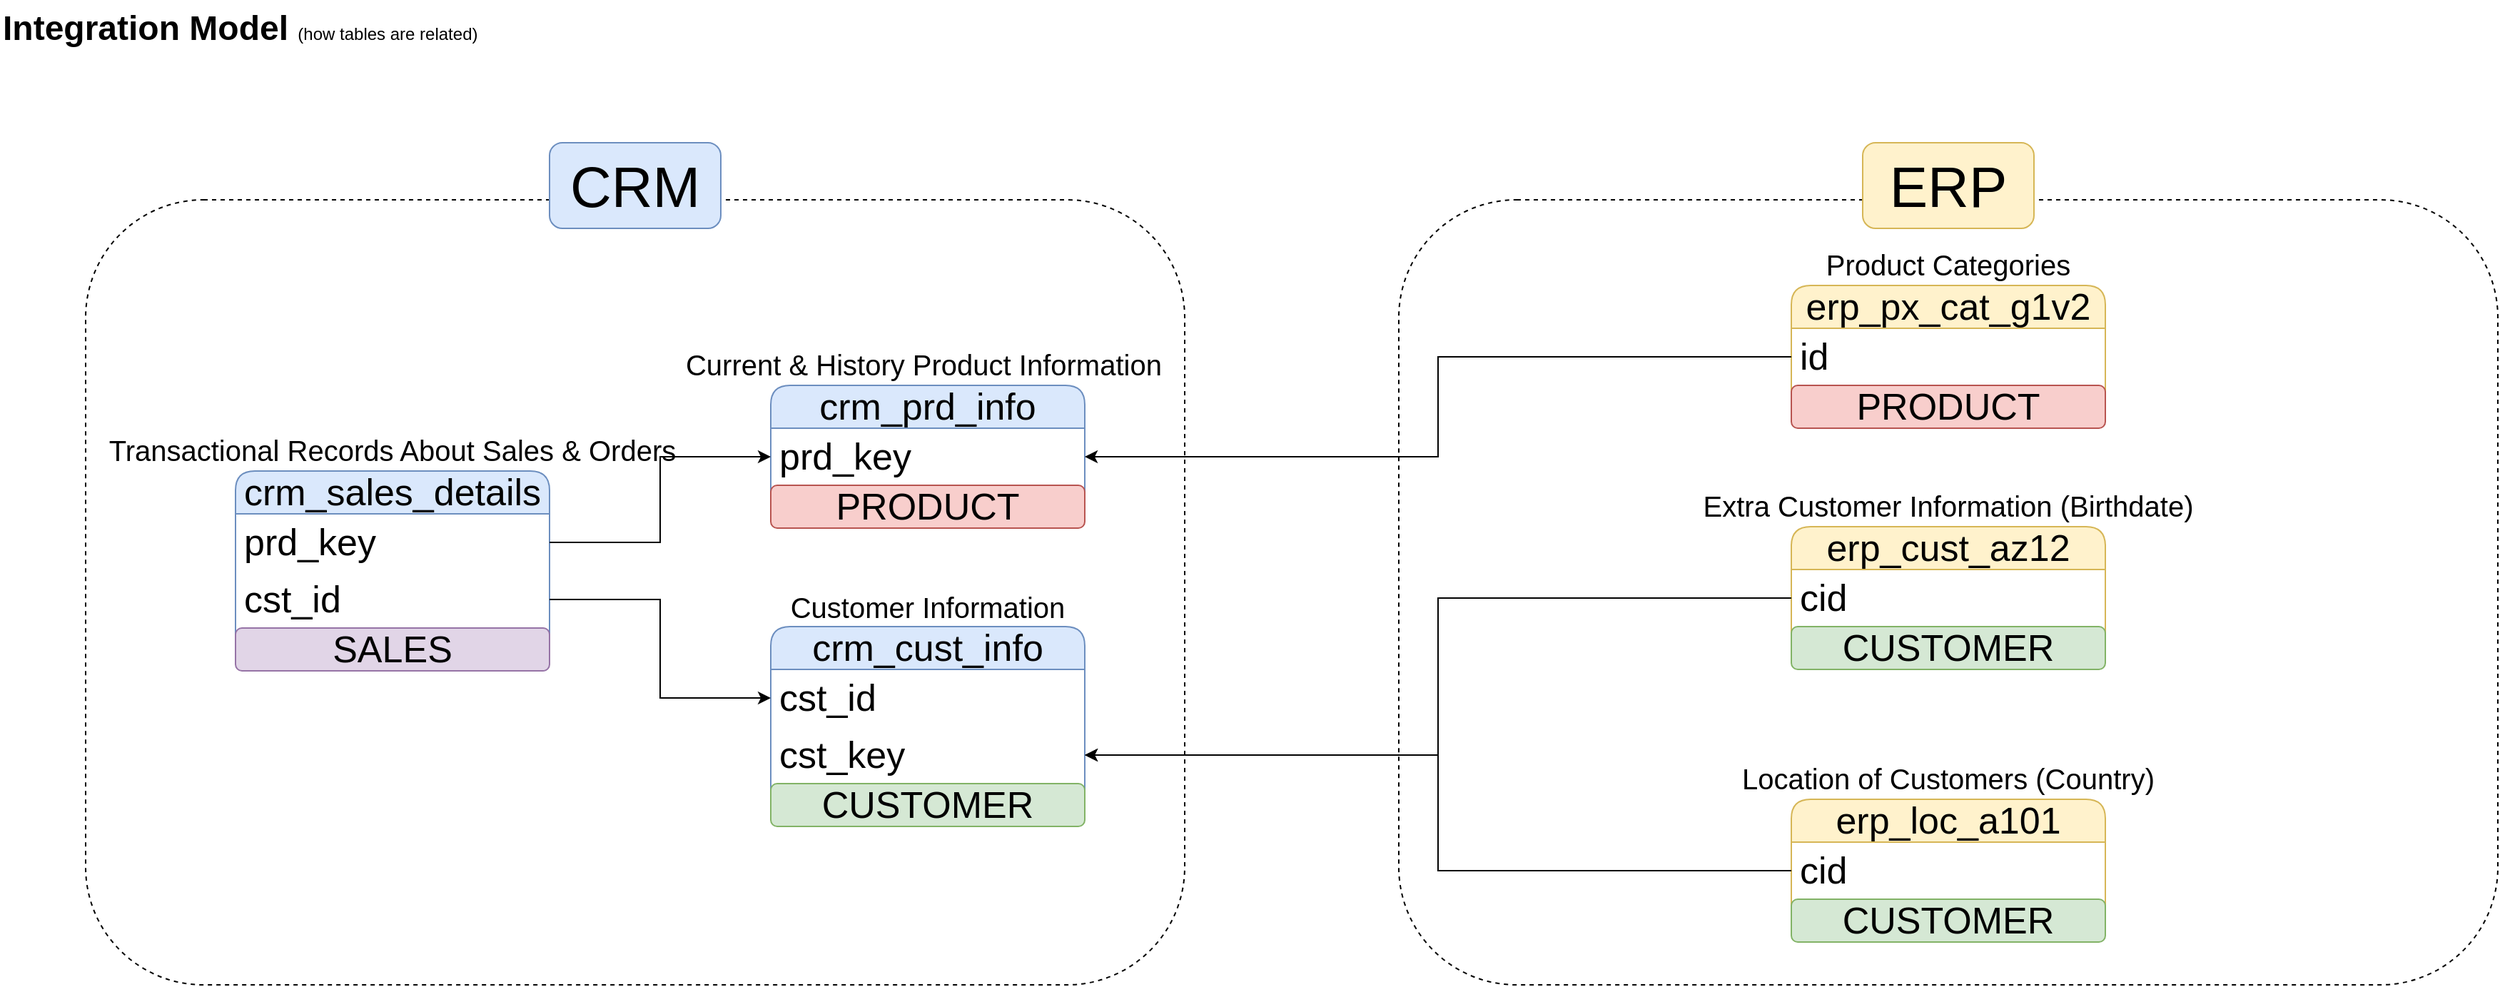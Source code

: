 <mxfile version="26.0.16">
  <diagram name="Page-1" id="YGBjO8BZXdq6xYoxHCgn">
    <mxGraphModel dx="574" dy="1296" grid="1" gridSize="10" guides="1" tooltips="1" connect="1" arrows="1" fold="1" page="1" pageScale="1" pageWidth="1200" pageHeight="1920" math="0" shadow="0">
      <root>
        <mxCell id="0" />
        <mxCell id="1" parent="0" />
        <mxCell id="Hf5p3ycwMOSBrdqCFeM3-38" value="" style="rounded=1;whiteSpace=wrap;html=1;fillColor=none;dashed=1;" parent="1" vertex="1">
          <mxGeometry x="1300" y="180" width="770" height="550" as="geometry" />
        </mxCell>
        <mxCell id="Hf5p3ycwMOSBrdqCFeM3-40" value="" style="rounded=1;whiteSpace=wrap;html=1;fillColor=none;dashed=1;" parent="1" vertex="1">
          <mxGeometry x="2220" y="180" width="770" height="550" as="geometry" />
        </mxCell>
        <mxCell id="Hf5p3ycwMOSBrdqCFeM3-2" value="&lt;font style=&quot;font-weight: bold; font-size: 24px;&quot;&gt;Integration Model &lt;/font&gt;&lt;font style=&quot;&quot;&gt;(how tables are related)&lt;/font&gt;" style="text;html=1;align=left;verticalAlign=middle;resizable=0;points=[];autosize=1;strokeColor=none;fillColor=none;" parent="1" vertex="1">
          <mxGeometry x="1240" y="40" width="360" height="40" as="geometry" />
        </mxCell>
        <mxCell id="Hf5p3ycwMOSBrdqCFeM3-7" value="crm_cust_info" style="swimlane;fontStyle=0;childLayout=stackLayout;horizontal=1;startSize=30;horizontalStack=0;resizeParent=1;resizeParentMax=0;resizeLast=0;collapsible=1;marginBottom=0;whiteSpace=wrap;html=1;rounded=1;fillColor=#dae8fc;strokeColor=#6c8ebf;fontSize=26;" parent="1" vertex="1">
          <mxGeometry x="1780" y="479" width="220" height="140" as="geometry" />
        </mxCell>
        <mxCell id="Hf5p3ycwMOSBrdqCFeM3-8" value="cst_id" style="text;strokeColor=none;fillColor=none;align=left;verticalAlign=middle;spacingLeft=4;spacingRight=4;overflow=hidden;points=[[0,0.5],[1,0.5]];portConstraint=eastwest;rotatable=0;whiteSpace=wrap;html=1;fontSize=26;" parent="Hf5p3ycwMOSBrdqCFeM3-7" vertex="1">
          <mxGeometry y="30" width="220" height="40" as="geometry" />
        </mxCell>
        <mxCell id="Hf5p3ycwMOSBrdqCFeM3-25" value="cst_key" style="text;strokeColor=none;fillColor=none;align=left;verticalAlign=middle;spacingLeft=4;spacingRight=4;overflow=hidden;points=[[0,0.5],[1,0.5]];portConstraint=eastwest;rotatable=0;whiteSpace=wrap;html=1;fontSize=26;" parent="Hf5p3ycwMOSBrdqCFeM3-7" vertex="1">
          <mxGeometry y="70" width="220" height="40" as="geometry" />
        </mxCell>
        <mxCell id="pZFDSjopoaZwiB5x_bsH-10" value="&lt;span style=&quot;font-size: 26px;&quot;&gt;CUSTOMER&lt;/span&gt;" style="rounded=1;whiteSpace=wrap;html=1;fillColor=#d5e8d4;strokeColor=#82b366;" vertex="1" parent="Hf5p3ycwMOSBrdqCFeM3-7">
          <mxGeometry y="110" width="220" height="30" as="geometry" />
        </mxCell>
        <mxCell id="Hf5p3ycwMOSBrdqCFeM3-11" value="&lt;font style=&quot;font-size: 20px;&quot;&gt;Customer Information&lt;/font&gt;" style="text;html=1;align=center;verticalAlign=middle;whiteSpace=wrap;rounded=0;" parent="1" vertex="1">
          <mxGeometry x="1780" y="450" width="220" height="30" as="geometry" />
        </mxCell>
        <mxCell id="Hf5p3ycwMOSBrdqCFeM3-12" value="crm_prd_info" style="swimlane;fontStyle=0;childLayout=stackLayout;horizontal=1;startSize=30;horizontalStack=0;resizeParent=1;resizeParentMax=0;resizeLast=0;collapsible=1;marginBottom=0;whiteSpace=wrap;html=1;rounded=1;fillColor=#dae8fc;strokeColor=#6c8ebf;fontSize=26;" parent="1" vertex="1">
          <mxGeometry x="1780" y="310" width="220" height="100" as="geometry" />
        </mxCell>
        <mxCell id="Hf5p3ycwMOSBrdqCFeM3-13" value="prd_key" style="text;strokeColor=none;fillColor=none;align=left;verticalAlign=middle;spacingLeft=4;spacingRight=4;overflow=hidden;points=[[0,0.5],[1,0.5]];portConstraint=eastwest;rotatable=0;whiteSpace=wrap;html=1;fontSize=26;" parent="Hf5p3ycwMOSBrdqCFeM3-12" vertex="1">
          <mxGeometry y="30" width="220" height="40" as="geometry" />
        </mxCell>
        <mxCell id="pZFDSjopoaZwiB5x_bsH-8" value="&lt;font style=&quot;font-size: 26px;&quot;&gt;PRODUCT&lt;/font&gt;" style="rounded=1;whiteSpace=wrap;html=1;fillColor=#f8cecc;strokeColor=#b85450;" vertex="1" parent="Hf5p3ycwMOSBrdqCFeM3-12">
          <mxGeometry y="70" width="220" height="30" as="geometry" />
        </mxCell>
        <mxCell id="Hf5p3ycwMOSBrdqCFeM3-14" value="&lt;font style=&quot;font-size: 20px;&quot;&gt;Current &amp;amp; History Product Information&amp;nbsp;&lt;/font&gt;" style="text;html=1;align=center;verticalAlign=middle;whiteSpace=wrap;rounded=0;" parent="1" vertex="1">
          <mxGeometry x="1710" y="280" width="360" height="30" as="geometry" />
        </mxCell>
        <mxCell id="Hf5p3ycwMOSBrdqCFeM3-15" value="crm_sales_details" style="swimlane;fontStyle=0;childLayout=stackLayout;horizontal=1;startSize=30;horizontalStack=0;resizeParent=1;resizeParentMax=0;resizeLast=0;collapsible=1;marginBottom=0;whiteSpace=wrap;html=1;rounded=1;fillColor=#dae8fc;strokeColor=#6c8ebf;fontSize=26;" parent="1" vertex="1">
          <mxGeometry x="1405" y="370" width="220" height="140" as="geometry" />
        </mxCell>
        <mxCell id="Hf5p3ycwMOSBrdqCFeM3-16" value="prd_key" style="text;strokeColor=none;fillColor=none;align=left;verticalAlign=middle;spacingLeft=4;spacingRight=4;overflow=hidden;points=[[0,0.5],[1,0.5]];portConstraint=eastwest;rotatable=0;whiteSpace=wrap;html=1;fontSize=26;" parent="Hf5p3ycwMOSBrdqCFeM3-15" vertex="1">
          <mxGeometry y="30" width="220" height="40" as="geometry" />
        </mxCell>
        <mxCell id="Hf5p3ycwMOSBrdqCFeM3-19" value="cst_id" style="text;strokeColor=none;fillColor=none;align=left;verticalAlign=middle;spacingLeft=4;spacingRight=4;overflow=hidden;points=[[0,0.5],[1,0.5]];portConstraint=eastwest;rotatable=0;whiteSpace=wrap;html=1;fontSize=26;" parent="Hf5p3ycwMOSBrdqCFeM3-15" vertex="1">
          <mxGeometry y="70" width="220" height="40" as="geometry" />
        </mxCell>
        <mxCell id="pZFDSjopoaZwiB5x_bsH-13" value="&lt;span style=&quot;font-size: 26px;&quot;&gt;SALES&lt;/span&gt;" style="rounded=1;whiteSpace=wrap;html=1;fillColor=#e1d5e7;strokeColor=#9673a6;" vertex="1" parent="Hf5p3ycwMOSBrdqCFeM3-15">
          <mxGeometry y="110" width="220" height="30" as="geometry" />
        </mxCell>
        <mxCell id="Hf5p3ycwMOSBrdqCFeM3-17" value="&lt;font style=&quot;font-size: 20px;&quot;&gt;Transactional Records About Sales &amp;amp; Orders&lt;/font&gt;" style="text;html=1;align=center;verticalAlign=middle;whiteSpace=wrap;rounded=0;" parent="1" vertex="1">
          <mxGeometry x="1310" y="340" width="410" height="30" as="geometry" />
        </mxCell>
        <mxCell id="Hf5p3ycwMOSBrdqCFeM3-20" style="edgeStyle=orthogonalEdgeStyle;rounded=0;orthogonalLoop=1;jettySize=auto;html=1;entryX=0;entryY=0.5;entryDx=0;entryDy=0;exitX=1;exitY=0.5;exitDx=0;exitDy=0;" parent="1" source="Hf5p3ycwMOSBrdqCFeM3-19" target="Hf5p3ycwMOSBrdqCFeM3-8" edge="1">
          <mxGeometry relative="1" as="geometry" />
        </mxCell>
        <mxCell id="Hf5p3ycwMOSBrdqCFeM3-21" style="edgeStyle=orthogonalEdgeStyle;rounded=0;orthogonalLoop=1;jettySize=auto;html=1;entryX=0;entryY=0.5;entryDx=0;entryDy=0;" parent="1" source="Hf5p3ycwMOSBrdqCFeM3-16" target="Hf5p3ycwMOSBrdqCFeM3-13" edge="1">
          <mxGeometry relative="1" as="geometry" />
        </mxCell>
        <mxCell id="Hf5p3ycwMOSBrdqCFeM3-22" value="erp_cust_az12" style="swimlane;fontStyle=0;childLayout=stackLayout;horizontal=1;startSize=30;horizontalStack=0;resizeParent=1;resizeParentMax=0;resizeLast=0;collapsible=1;marginBottom=0;whiteSpace=wrap;html=1;rounded=1;fillColor=#fff2cc;strokeColor=#d6b656;fontSize=26;" parent="1" vertex="1">
          <mxGeometry x="2495" y="409" width="220" height="100" as="geometry" />
        </mxCell>
        <mxCell id="Hf5p3ycwMOSBrdqCFeM3-23" value="cid" style="text;strokeColor=none;fillColor=none;align=left;verticalAlign=middle;spacingLeft=4;spacingRight=4;overflow=hidden;points=[[0,0.5],[1,0.5]];portConstraint=eastwest;rotatable=0;whiteSpace=wrap;html=1;fontSize=26;" parent="Hf5p3ycwMOSBrdqCFeM3-22" vertex="1">
          <mxGeometry y="30" width="220" height="40" as="geometry" />
        </mxCell>
        <mxCell id="pZFDSjopoaZwiB5x_bsH-11" value="&lt;span style=&quot;font-size: 26px;&quot;&gt;CUSTOMER&lt;/span&gt;" style="rounded=1;whiteSpace=wrap;html=1;fillColor=#d5e8d4;strokeColor=#82b366;" vertex="1" parent="Hf5p3ycwMOSBrdqCFeM3-22">
          <mxGeometry y="70" width="220" height="30" as="geometry" />
        </mxCell>
        <mxCell id="Hf5p3ycwMOSBrdqCFeM3-24" value="&lt;font style=&quot;font-size: 20px;&quot;&gt;Extra Customer Information (Birthdate)&lt;/font&gt;" style="text;html=1;align=center;verticalAlign=middle;whiteSpace=wrap;rounded=0;" parent="1" vertex="1">
          <mxGeometry x="2420" y="379" width="370" height="30" as="geometry" />
        </mxCell>
        <mxCell id="Hf5p3ycwMOSBrdqCFeM3-26" style="edgeStyle=orthogonalEdgeStyle;rounded=0;orthogonalLoop=1;jettySize=auto;html=1;entryX=1;entryY=0.5;entryDx=0;entryDy=0;" parent="1" source="Hf5p3ycwMOSBrdqCFeM3-23" target="Hf5p3ycwMOSBrdqCFeM3-25" edge="1">
          <mxGeometry relative="1" as="geometry" />
        </mxCell>
        <mxCell id="Hf5p3ycwMOSBrdqCFeM3-27" value="erp_loc_a101" style="swimlane;fontStyle=0;childLayout=stackLayout;horizontal=1;startSize=30;horizontalStack=0;resizeParent=1;resizeParentMax=0;resizeLast=0;collapsible=1;marginBottom=0;whiteSpace=wrap;html=1;rounded=1;fillColor=#fff2cc;strokeColor=#d6b656;fontSize=26;" parent="1" vertex="1">
          <mxGeometry x="2495" y="600" width="220" height="100" as="geometry" />
        </mxCell>
        <mxCell id="Hf5p3ycwMOSBrdqCFeM3-28" value="cid" style="text;strokeColor=none;fillColor=none;align=left;verticalAlign=middle;spacingLeft=4;spacingRight=4;overflow=hidden;points=[[0,0.5],[1,0.5]];portConstraint=eastwest;rotatable=0;whiteSpace=wrap;html=1;fontSize=26;" parent="Hf5p3ycwMOSBrdqCFeM3-27" vertex="1">
          <mxGeometry y="30" width="220" height="40" as="geometry" />
        </mxCell>
        <mxCell id="pZFDSjopoaZwiB5x_bsH-12" value="&lt;span style=&quot;font-size: 26px;&quot;&gt;CUSTOMER&lt;/span&gt;" style="rounded=1;whiteSpace=wrap;html=1;fillColor=#d5e8d4;strokeColor=#82b366;" vertex="1" parent="Hf5p3ycwMOSBrdqCFeM3-27">
          <mxGeometry y="70" width="220" height="30" as="geometry" />
        </mxCell>
        <mxCell id="Hf5p3ycwMOSBrdqCFeM3-29" value="&lt;font style=&quot;font-size: 20px;&quot;&gt;Location of Customers (Country)&lt;/font&gt;" style="text;html=1;align=center;verticalAlign=middle;whiteSpace=wrap;rounded=0;" parent="1" vertex="1">
          <mxGeometry x="2420" y="570" width="370" height="30" as="geometry" />
        </mxCell>
        <mxCell id="Hf5p3ycwMOSBrdqCFeM3-30" style="edgeStyle=orthogonalEdgeStyle;rounded=0;orthogonalLoop=1;jettySize=auto;html=1;entryX=1;entryY=0.5;entryDx=0;entryDy=0;" parent="1" source="Hf5p3ycwMOSBrdqCFeM3-28" target="Hf5p3ycwMOSBrdqCFeM3-25" edge="1">
          <mxGeometry relative="1" as="geometry" />
        </mxCell>
        <mxCell id="Hf5p3ycwMOSBrdqCFeM3-34" value="erp_px_cat_g1v2" style="swimlane;fontStyle=0;childLayout=stackLayout;horizontal=1;startSize=30;horizontalStack=0;resizeParent=1;resizeParentMax=0;resizeLast=0;collapsible=1;marginBottom=0;whiteSpace=wrap;html=1;rounded=1;fillColor=#fff2cc;strokeColor=#d6b656;fontSize=26;" parent="1" vertex="1">
          <mxGeometry x="2495" y="240" width="220" height="100" as="geometry" />
        </mxCell>
        <mxCell id="Hf5p3ycwMOSBrdqCFeM3-35" value="id" style="text;strokeColor=none;fillColor=none;align=left;verticalAlign=middle;spacingLeft=4;spacingRight=4;overflow=hidden;points=[[0,0.5],[1,0.5]];portConstraint=eastwest;rotatable=0;whiteSpace=wrap;html=1;fontSize=26;" parent="Hf5p3ycwMOSBrdqCFeM3-34" vertex="1">
          <mxGeometry y="30" width="220" height="40" as="geometry" />
        </mxCell>
        <mxCell id="pZFDSjopoaZwiB5x_bsH-9" value="&lt;font style=&quot;font-size: 26px;&quot;&gt;PRODUCT&lt;/font&gt;" style="rounded=1;whiteSpace=wrap;html=1;fillColor=#f8cecc;strokeColor=#b85450;" vertex="1" parent="Hf5p3ycwMOSBrdqCFeM3-34">
          <mxGeometry y="70" width="220" height="30" as="geometry" />
        </mxCell>
        <mxCell id="Hf5p3ycwMOSBrdqCFeM3-36" value="&lt;font style=&quot;font-size: 20px;&quot;&gt;Product Categories&lt;/font&gt;" style="text;html=1;align=center;verticalAlign=middle;whiteSpace=wrap;rounded=0;" parent="1" vertex="1">
          <mxGeometry x="2420" y="210" width="370" height="30" as="geometry" />
        </mxCell>
        <mxCell id="Hf5p3ycwMOSBrdqCFeM3-37" style="edgeStyle=orthogonalEdgeStyle;rounded=0;orthogonalLoop=1;jettySize=auto;html=1;entryX=1;entryY=0.5;entryDx=0;entryDy=0;" parent="1" source="Hf5p3ycwMOSBrdqCFeM3-35" target="Hf5p3ycwMOSBrdqCFeM3-13" edge="1">
          <mxGeometry relative="1" as="geometry" />
        </mxCell>
        <mxCell id="Hf5p3ycwMOSBrdqCFeM3-39" value="&lt;font style=&quot;font-size: 40px;&quot;&gt;CRM&lt;/font&gt;" style="rounded=1;whiteSpace=wrap;html=1;fillColor=#dae8fc;strokeColor=#6c8ebf;" parent="1" vertex="1">
          <mxGeometry x="1625" y="140" width="120" height="60" as="geometry" />
        </mxCell>
        <mxCell id="Hf5p3ycwMOSBrdqCFeM3-42" value="&lt;font style=&quot;font-size: 40px;&quot;&gt;ERP&lt;/font&gt;" style="rounded=1;whiteSpace=wrap;html=1;fillColor=#fff2cc;strokeColor=#d6b656;" parent="1" vertex="1">
          <mxGeometry x="2545" y="140" width="120" height="60" as="geometry" />
        </mxCell>
      </root>
    </mxGraphModel>
  </diagram>
</mxfile>
